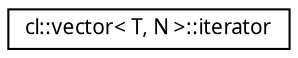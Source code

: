digraph G
{
  edge [fontname="FreeSans.ttf",fontsize="10",labelfontname="FreeSans.ttf",labelfontsize="10"];
  node [fontname="FreeSans.ttf",fontsize="10",shape=record];
  rankdir=LR;
  Node1 [label="cl::vector\< T, N \>::iterator",height=0.2,width=0.4,color="black", fillcolor="white", style="filled",URL="$classcl_1_1vector_1_1iterator.html",tooltip="Iterator class for vectors."];
}
